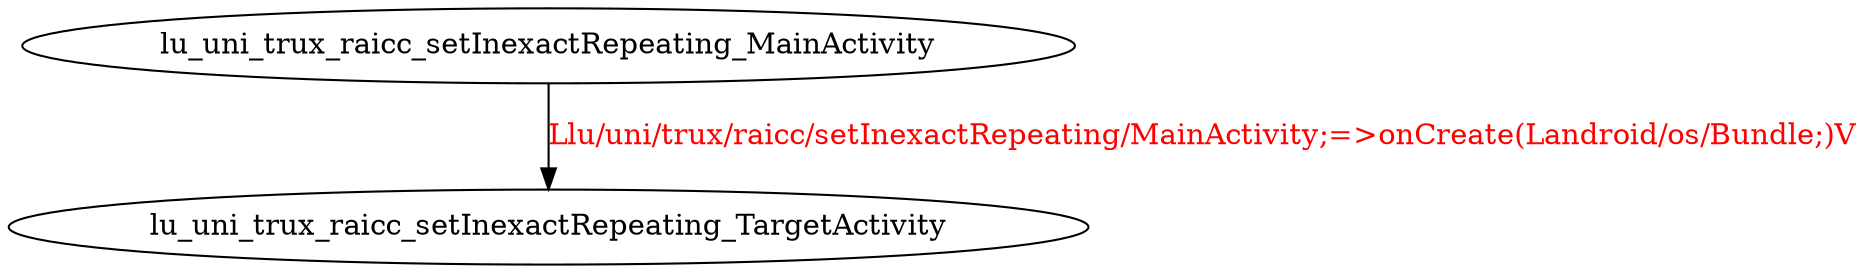 digraph G {
lu_uni_trux_raicc_setInexactRepeating_MainActivity -> lu_uni_trux_raicc_setInexactRepeating_TargetActivity [label="Llu/uni/trux/raicc/setInexactRepeating/MainActivity;=>onCreate(Landroid/os/Bundle;)V", fontcolor="red"];
}